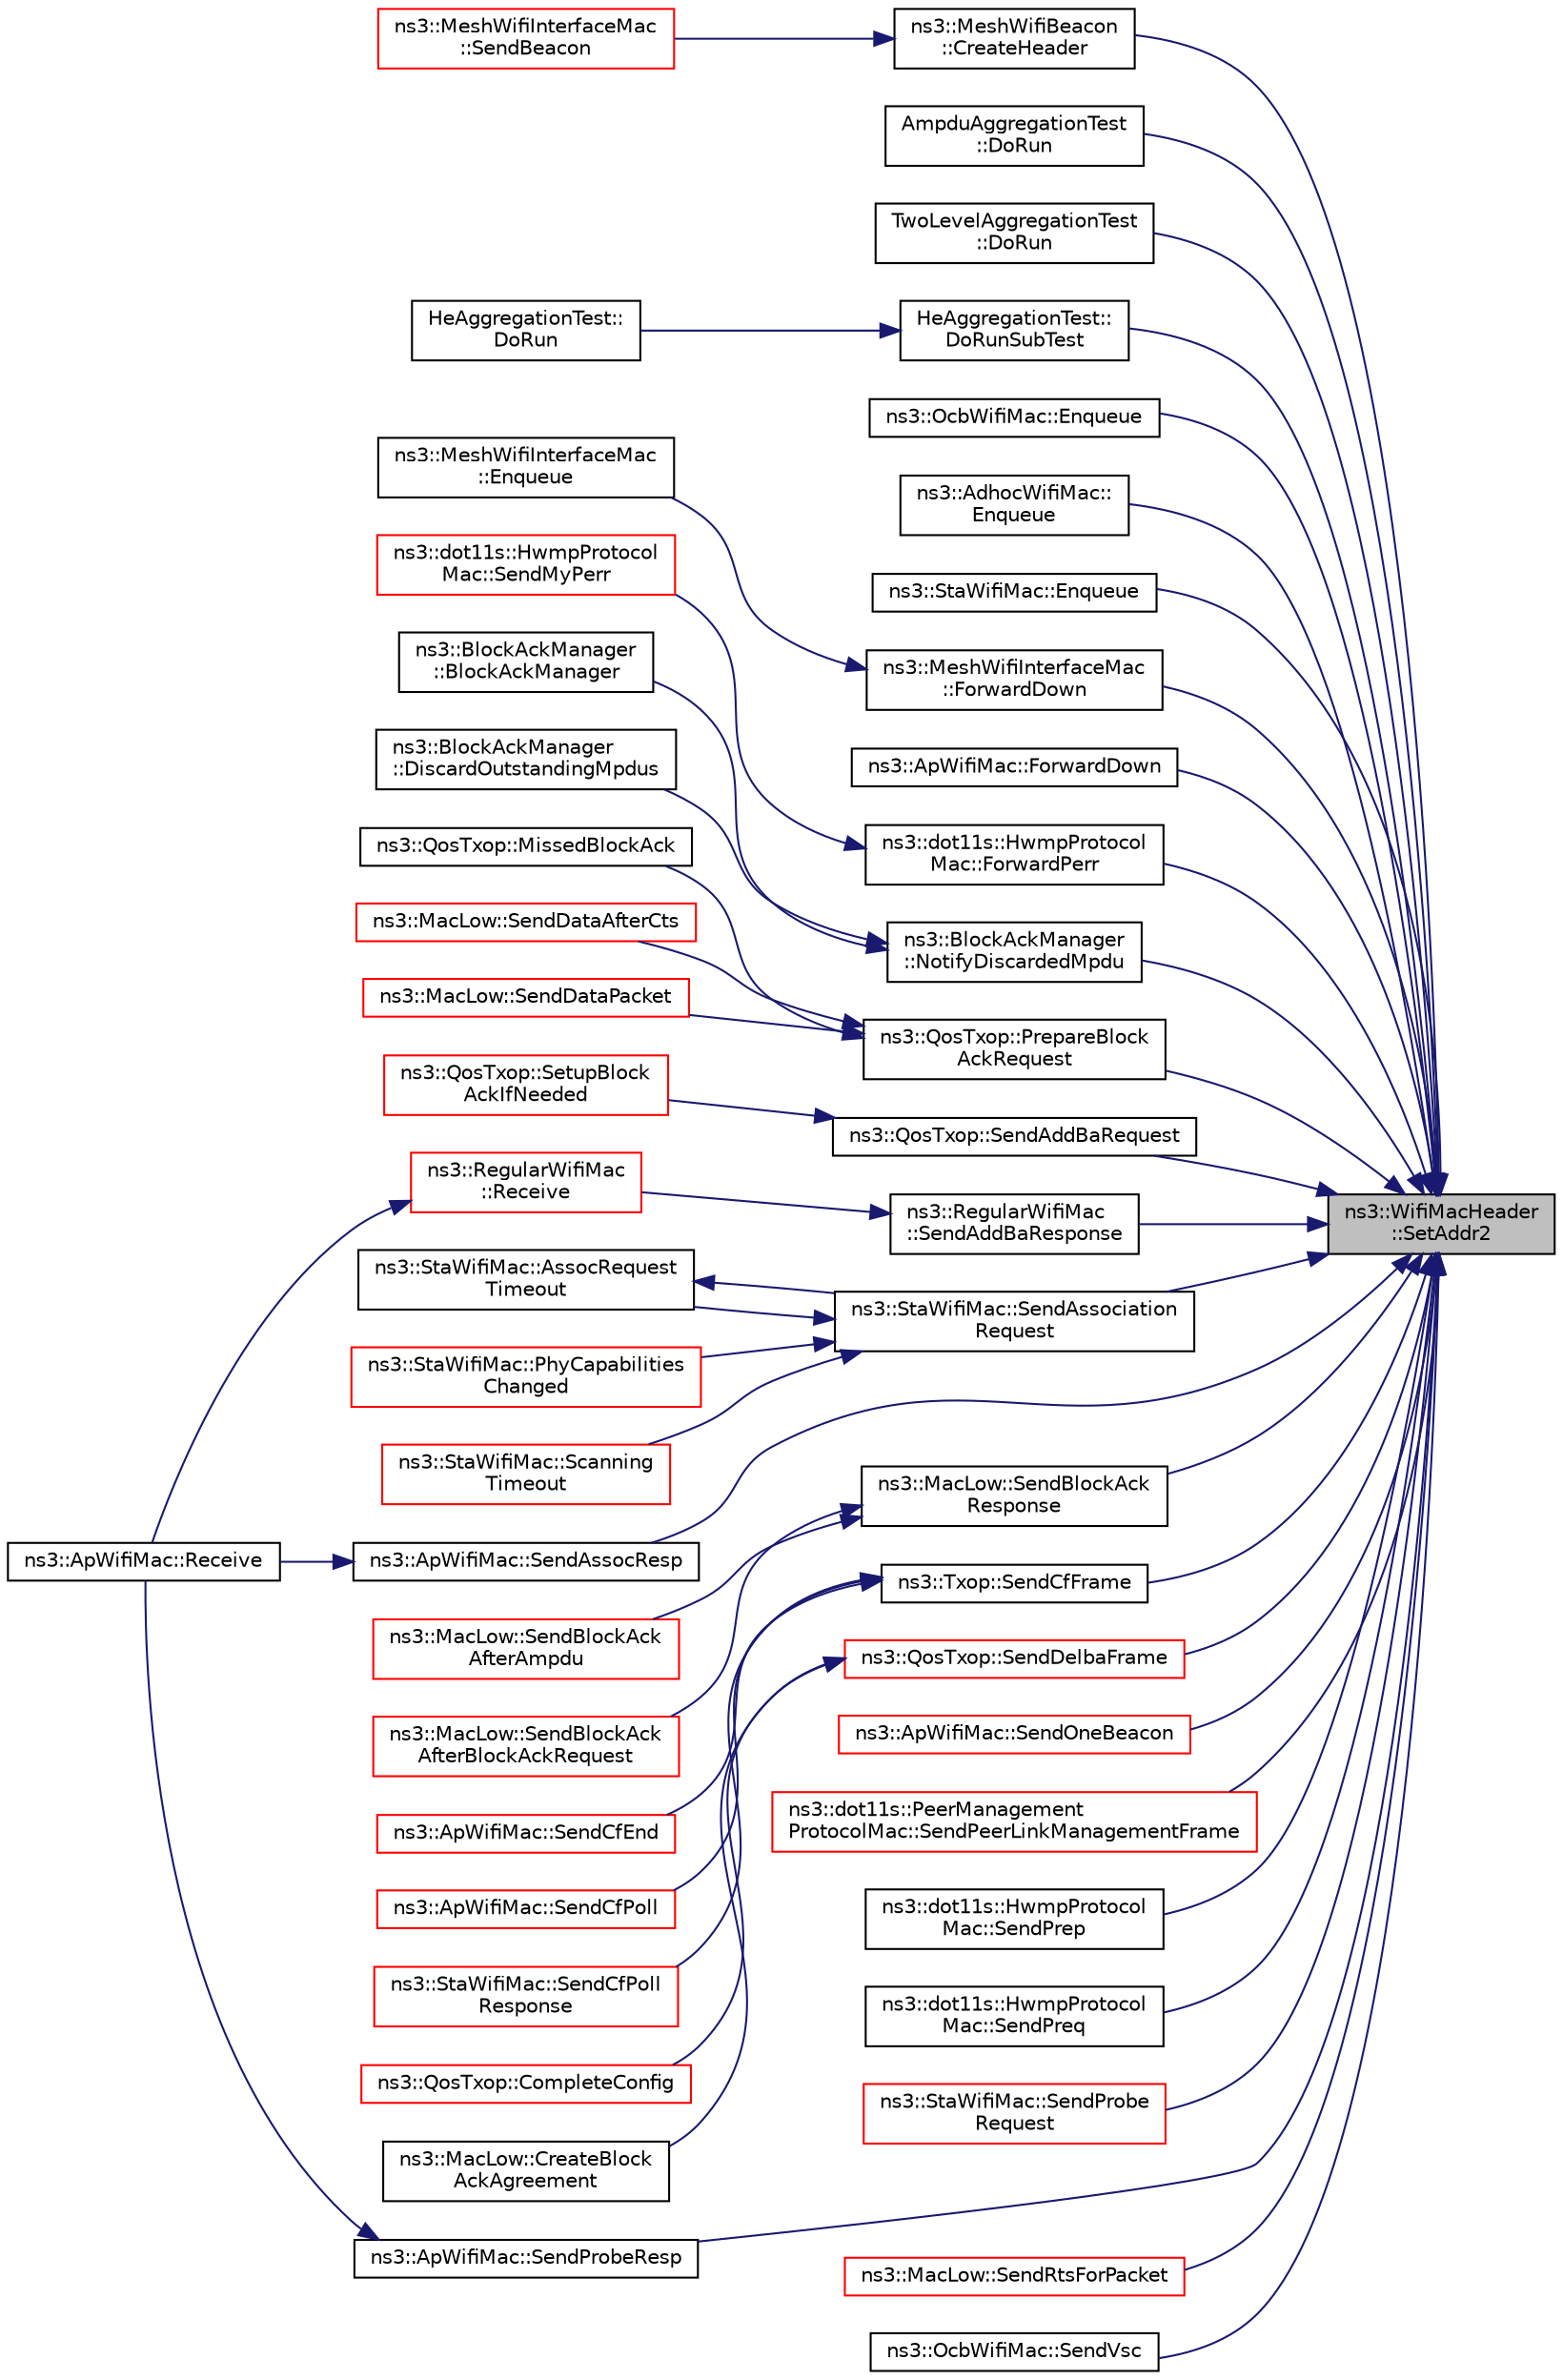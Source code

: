 digraph "ns3::WifiMacHeader::SetAddr2"
{
 // LATEX_PDF_SIZE
  edge [fontname="Helvetica",fontsize="10",labelfontname="Helvetica",labelfontsize="10"];
  node [fontname="Helvetica",fontsize="10",shape=record];
  rankdir="RL";
  Node1 [label="ns3::WifiMacHeader\l::SetAddr2",height=0.2,width=0.4,color="black", fillcolor="grey75", style="filled", fontcolor="black",tooltip="Fill the Address 2 field with the given address."];
  Node1 -> Node2 [dir="back",color="midnightblue",fontsize="10",style="solid",fontname="Helvetica"];
  Node2 [label="ns3::MeshWifiBeacon\l::CreateHeader",height=0.2,width=0.4,color="black", fillcolor="white", style="filled",URL="$classns3_1_1_mesh_wifi_beacon.html#a10959c88ec9587162cfebd1332e65a1b",tooltip="Create Wifi header for beacon frame."];
  Node2 -> Node3 [dir="back",color="midnightblue",fontsize="10",style="solid",fontname="Helvetica"];
  Node3 [label="ns3::MeshWifiInterfaceMac\l::SendBeacon",height=0.2,width=0.4,color="red", fillcolor="white", style="filled",URL="$classns3_1_1_mesh_wifi_interface_mac.html#ad83362b1af946376ee349a8ea0c4d7ba",tooltip="Send beacon."];
  Node1 -> Node7 [dir="back",color="midnightblue",fontsize="10",style="solid",fontname="Helvetica"];
  Node7 [label="AmpduAggregationTest\l::DoRun",height=0.2,width=0.4,color="black", fillcolor="white", style="filled",URL="$class_ampdu_aggregation_test.html#a7414dc8d4dd982ab4c1eaadb5b2c693d",tooltip="Implementation to actually run this TestCase."];
  Node1 -> Node8 [dir="back",color="midnightblue",fontsize="10",style="solid",fontname="Helvetica"];
  Node8 [label="TwoLevelAggregationTest\l::DoRun",height=0.2,width=0.4,color="black", fillcolor="white", style="filled",URL="$class_two_level_aggregation_test.html#a40c6f5f8be6c48673d0bfd218d95afe0",tooltip="Implementation to actually run this TestCase."];
  Node1 -> Node9 [dir="back",color="midnightblue",fontsize="10",style="solid",fontname="Helvetica"];
  Node9 [label="HeAggregationTest::\lDoRunSubTest",height=0.2,width=0.4,color="black", fillcolor="white", style="filled",URL="$class_he_aggregation_test.html#a2a6873db3bb78489db82a54591b429f3",tooltip="Run test for a given buffer size."];
  Node9 -> Node10 [dir="back",color="midnightblue",fontsize="10",style="solid",fontname="Helvetica"];
  Node10 [label="HeAggregationTest::\lDoRun",height=0.2,width=0.4,color="black", fillcolor="white", style="filled",URL="$class_he_aggregation_test.html#a064486621a42555204608de0af51006c",tooltip="Implementation to actually run this TestCase."];
  Node1 -> Node11 [dir="back",color="midnightblue",fontsize="10",style="solid",fontname="Helvetica"];
  Node11 [label="ns3::OcbWifiMac::Enqueue",height=0.2,width=0.4,color="black", fillcolor="white", style="filled",URL="$classns3_1_1_ocb_wifi_mac.html#a8bff620142abd07f3a1f7410f26502b7",tooltip=" "];
  Node1 -> Node12 [dir="back",color="midnightblue",fontsize="10",style="solid",fontname="Helvetica"];
  Node12 [label="ns3::AdhocWifiMac::\lEnqueue",height=0.2,width=0.4,color="black", fillcolor="white", style="filled",URL="$classns3_1_1_adhoc_wifi_mac.html#a476b75b5ca672a00be5234c507787968",tooltip=" "];
  Node1 -> Node13 [dir="back",color="midnightblue",fontsize="10",style="solid",fontname="Helvetica"];
  Node13 [label="ns3::StaWifiMac::Enqueue",height=0.2,width=0.4,color="black", fillcolor="white", style="filled",URL="$classns3_1_1_sta_wifi_mac.html#a27afdb3ba3ef301e240362f379d570f2",tooltip=" "];
  Node1 -> Node14 [dir="back",color="midnightblue",fontsize="10",style="solid",fontname="Helvetica"];
  Node14 [label="ns3::MeshWifiInterfaceMac\l::ForwardDown",height=0.2,width=0.4,color="black", fillcolor="white", style="filled",URL="$classns3_1_1_mesh_wifi_interface_mac.html#a0777f6d7898e1db7c6931450bb233c5c",tooltip="Send frame."];
  Node14 -> Node15 [dir="back",color="midnightblue",fontsize="10",style="solid",fontname="Helvetica"];
  Node15 [label="ns3::MeshWifiInterfaceMac\l::Enqueue",height=0.2,width=0.4,color="black", fillcolor="white", style="filled",URL="$classns3_1_1_mesh_wifi_interface_mac.html#acaa01779bd95e8c6af443a2a729fdab5",tooltip=" "];
  Node1 -> Node16 [dir="back",color="midnightblue",fontsize="10",style="solid",fontname="Helvetica"];
  Node16 [label="ns3::ApWifiMac::ForwardDown",height=0.2,width=0.4,color="black", fillcolor="white", style="filled",URL="$classns3_1_1_ap_wifi_mac.html#aa311e26f32fea82c50ac2d92ea627774",tooltip="Forward the packet down to DCF/EDCAF (enqueue the packet)."];
  Node1 -> Node17 [dir="back",color="midnightblue",fontsize="10",style="solid",fontname="Helvetica"];
  Node17 [label="ns3::dot11s::HwmpProtocol\lMac::ForwardPerr",height=0.2,width=0.4,color="black", fillcolor="white", style="filled",URL="$classns3_1_1dot11s_1_1_hwmp_protocol_mac.html#a5c927889164314cde5cf7c23cae3e7e3",tooltip="Forward a path error."];
  Node17 -> Node18 [dir="back",color="midnightblue",fontsize="10",style="solid",fontname="Helvetica"];
  Node18 [label="ns3::dot11s::HwmpProtocol\lMac::SendMyPerr",height=0.2,width=0.4,color="red", fillcolor="white", style="filled",URL="$classns3_1_1dot11s_1_1_hwmp_protocol_mac.html#a3c8878daa030be0bc4f5338ec9acf78f",tooltip="Send PERR function."];
  Node1 -> Node20 [dir="back",color="midnightblue",fontsize="10",style="solid",fontname="Helvetica"];
  Node20 [label="ns3::BlockAckManager\l::NotifyDiscardedMpdu",height=0.2,width=0.4,color="black", fillcolor="white", style="filled",URL="$classns3_1_1_block_ack_manager.html#a52420004449425a8ded4ecaf71f152e8",tooltip=" "];
  Node20 -> Node21 [dir="back",color="midnightblue",fontsize="10",style="solid",fontname="Helvetica"];
  Node21 [label="ns3::BlockAckManager\l::BlockAckManager",height=0.2,width=0.4,color="black", fillcolor="white", style="filled",URL="$classns3_1_1_block_ack_manager.html#a7a966d4ae9c3f2172545b76b7ccb8206",tooltip=" "];
  Node20 -> Node22 [dir="back",color="midnightblue",fontsize="10",style="solid",fontname="Helvetica"];
  Node22 [label="ns3::BlockAckManager\l::DiscardOutstandingMpdus",height=0.2,width=0.4,color="black", fillcolor="white", style="filled",URL="$classns3_1_1_block_ack_manager.html#a9cfdd60aad3cf88c4a2ba01bd3879e48",tooltip=" "];
  Node1 -> Node23 [dir="back",color="midnightblue",fontsize="10",style="solid",fontname="Helvetica"];
  Node23 [label="ns3::QosTxop::PrepareBlock\lAckRequest",height=0.2,width=0.4,color="black", fillcolor="white", style="filled",URL="$classns3_1_1_qos_txop.html#a9054cd15fbc2a253d7f0d416d8ec815b",tooltip=" "];
  Node23 -> Node24 [dir="back",color="midnightblue",fontsize="10",style="solid",fontname="Helvetica"];
  Node24 [label="ns3::QosTxop::MissedBlockAck",height=0.2,width=0.4,color="black", fillcolor="white", style="filled",URL="$classns3_1_1_qos_txop.html#a53f04ba906e1b7c99f35eafbb11d4479",tooltip="Event handler when a BlockAck timeout has occurred."];
  Node23 -> Node25 [dir="back",color="midnightblue",fontsize="10",style="solid",fontname="Helvetica"];
  Node25 [label="ns3::MacLow::SendDataAfterCts",height=0.2,width=0.4,color="red", fillcolor="white", style="filled",URL="$classns3_1_1_mac_low.html#a68c30ffb5ff64c0fa1defcfe6d751907",tooltip="Send Data after receiving CTS."];
  Node23 -> Node32 [dir="back",color="midnightblue",fontsize="10",style="solid",fontname="Helvetica"];
  Node32 [label="ns3::MacLow::SendDataPacket",height=0.2,width=0.4,color="red", fillcolor="white", style="filled",URL="$classns3_1_1_mac_low.html#ab177d7c7ba53c56f91612114412914bf",tooltip="Send Data packet, which can be Data-Ack or RTS-CTS-Data-Ack transaction."];
  Node1 -> Node33 [dir="back",color="midnightblue",fontsize="10",style="solid",fontname="Helvetica"];
  Node33 [label="ns3::QosTxop::SendAddBaRequest",height=0.2,width=0.4,color="black", fillcolor="white", style="filled",URL="$classns3_1_1_qos_txop.html#adc476656cc8dd13aefabf8b02269fa39",tooltip="Sends an ADDBA Request to establish a block ack agreement with STA addressed by recipient for TID tid..."];
  Node33 -> Node34 [dir="back",color="midnightblue",fontsize="10",style="solid",fontname="Helvetica"];
  Node34 [label="ns3::QosTxop::SetupBlock\lAckIfNeeded",height=0.2,width=0.4,color="red", fillcolor="white", style="filled",URL="$classns3_1_1_qos_txop.html#acffde8748620df9387b75cc6c576d536",tooltip="If number of packets in the queue reaches m_blockAckThreshold value, an ADDBA Request frame is sent t..."];
  Node1 -> Node37 [dir="back",color="midnightblue",fontsize="10",style="solid",fontname="Helvetica"];
  Node37 [label="ns3::RegularWifiMac\l::SendAddBaResponse",height=0.2,width=0.4,color="black", fillcolor="white", style="filled",URL="$classns3_1_1_regular_wifi_mac.html#a7f68e740fc48cfc03df7330077af8113",tooltip="This method can be called to accept a received ADDBA Request."];
  Node37 -> Node38 [dir="back",color="midnightblue",fontsize="10",style="solid",fontname="Helvetica"];
  Node38 [label="ns3::RegularWifiMac\l::Receive",height=0.2,width=0.4,color="red", fillcolor="white", style="filled",URL="$classns3_1_1_regular_wifi_mac.html#a9c308b2371936d72302e0d15bd2ec6ae",tooltip="This method acts as the MacRxMiddle receive callback and is invoked to notify us that a frame has bee..."];
  Node38 -> Node42 [dir="back",color="midnightblue",fontsize="10",style="solid",fontname="Helvetica"];
  Node42 [label="ns3::ApWifiMac::Receive",height=0.2,width=0.4,color="black", fillcolor="white", style="filled",URL="$classns3_1_1_ap_wifi_mac.html#af264125e11c4d132d18966a6aa02ace5",tooltip="This method acts as the MacRxMiddle receive callback and is invoked to notify us that a frame has bee..."];
  Node1 -> Node44 [dir="back",color="midnightblue",fontsize="10",style="solid",fontname="Helvetica"];
  Node44 [label="ns3::StaWifiMac::SendAssociation\lRequest",height=0.2,width=0.4,color="black", fillcolor="white", style="filled",URL="$classns3_1_1_sta_wifi_mac.html#af2ab6272caa11513770336a92cd714bc",tooltip="Forward an association or reassociation request packet to the DCF."];
  Node44 -> Node45 [dir="back",color="midnightblue",fontsize="10",style="solid",fontname="Helvetica"];
  Node45 [label="ns3::StaWifiMac::AssocRequest\lTimeout",height=0.2,width=0.4,color="black", fillcolor="white", style="filled",URL="$classns3_1_1_sta_wifi_mac.html#a76c7409a492791cc1c3f35d779072371",tooltip="This method is called after the association timeout occurred."];
  Node45 -> Node44 [dir="back",color="midnightblue",fontsize="10",style="solid",fontname="Helvetica"];
  Node44 -> Node46 [dir="back",color="midnightblue",fontsize="10",style="solid",fontname="Helvetica"];
  Node46 [label="ns3::StaWifiMac::PhyCapabilities\lChanged",height=0.2,width=0.4,color="red", fillcolor="white", style="filled",URL="$classns3_1_1_sta_wifi_mac.html#ab1221b9151a49b25c011f854215f35fb",tooltip="Indicate that PHY capabilities have changed."];
  Node44 -> Node48 [dir="back",color="midnightblue",fontsize="10",style="solid",fontname="Helvetica"];
  Node48 [label="ns3::StaWifiMac::Scanning\lTimeout",height=0.2,width=0.4,color="red", fillcolor="white", style="filled",URL="$classns3_1_1_sta_wifi_mac.html#a0813f90cc1f856b0907845686caa592f",tooltip="This method is called after wait beacon timeout or wait probe request timeout has occurred."];
  Node1 -> Node56 [dir="back",color="midnightblue",fontsize="10",style="solid",fontname="Helvetica"];
  Node56 [label="ns3::ApWifiMac::SendAssocResp",height=0.2,width=0.4,color="black", fillcolor="white", style="filled",URL="$classns3_1_1_ap_wifi_mac.html#ad7fef463a6076916fa1f5a989e56f13d",tooltip="Forward an association or a reassociation response packet to the DCF."];
  Node56 -> Node42 [dir="back",color="midnightblue",fontsize="10",style="solid",fontname="Helvetica"];
  Node1 -> Node57 [dir="back",color="midnightblue",fontsize="10",style="solid",fontname="Helvetica"];
  Node57 [label="ns3::MacLow::SendBlockAck\lResponse",height=0.2,width=0.4,color="black", fillcolor="white", style="filled",URL="$classns3_1_1_mac_low.html#a85c374be43ba3bd52fd1ad6efdfef6c6",tooltip="This method creates BlockAck frame with header equals to blockAck and start its transmission."];
  Node57 -> Node58 [dir="back",color="midnightblue",fontsize="10",style="solid",fontname="Helvetica"];
  Node58 [label="ns3::MacLow::SendBlockAck\lAfterAmpdu",height=0.2,width=0.4,color="red", fillcolor="white", style="filled",URL="$classns3_1_1_mac_low.html#af6e2acc771d188c0959871f142912296",tooltip="Invoked after an A-MPDU has been received."];
  Node57 -> Node59 [dir="back",color="midnightblue",fontsize="10",style="solid",fontname="Helvetica"];
  Node59 [label="ns3::MacLow::SendBlockAck\lAfterBlockAckRequest",height=0.2,width=0.4,color="red", fillcolor="white", style="filled",URL="$classns3_1_1_mac_low.html#a84b96c0cc6f32fca28576ec4df6a0853",tooltip="Invoked after that a BlockAckRequest has been received."];
  Node1 -> Node60 [dir="back",color="midnightblue",fontsize="10",style="solid",fontname="Helvetica"];
  Node60 [label="ns3::Txop::SendCfFrame",height=0.2,width=0.4,color="black", fillcolor="white", style="filled",URL="$classns3_1_1_txop.html#a9bd5d9353a092b4cfe7896451fb768d6",tooltip="Sends CF frame to STA with address addr."];
  Node60 -> Node61 [dir="back",color="midnightblue",fontsize="10",style="solid",fontname="Helvetica"];
  Node61 [label="ns3::ApWifiMac::SendCfEnd",height=0.2,width=0.4,color="red", fillcolor="white", style="filled",URL="$classns3_1_1_ap_wifi_mac.html#af00f4ecc30b8f864b9fd3ffc88e1694a",tooltip="Send a CF-End packet."];
  Node60 -> Node66 [dir="back",color="midnightblue",fontsize="10",style="solid",fontname="Helvetica"];
  Node66 [label="ns3::ApWifiMac::SendCfPoll",height=0.2,width=0.4,color="red", fillcolor="white", style="filled",URL="$classns3_1_1_ap_wifi_mac.html#a221026de06881ae5e6708884ca77ebcd",tooltip="Send a CF-Poll packet to the next polling STA."];
  Node60 -> Node67 [dir="back",color="midnightblue",fontsize="10",style="solid",fontname="Helvetica"];
  Node67 [label="ns3::StaWifiMac::SendCfPoll\lResponse",height=0.2,width=0.4,color="red", fillcolor="white", style="filled",URL="$classns3_1_1_sta_wifi_mac.html#a8592d07158ef04a73d9bfd8e655d04f3",tooltip="Forward a CF-Poll response packet to the CFP queue."];
  Node1 -> Node68 [dir="back",color="midnightblue",fontsize="10",style="solid",fontname="Helvetica"];
  Node68 [label="ns3::QosTxop::SendDelbaFrame",height=0.2,width=0.4,color="red", fillcolor="white", style="filled",URL="$classns3_1_1_qos_txop.html#aa05a8b97a1b5f7bb4589ad12ac2c08c5",tooltip="Sends DELBA frame to cancel a block ack agreement with STA addressed by addr for TID tid."];
  Node68 -> Node69 [dir="back",color="midnightblue",fontsize="10",style="solid",fontname="Helvetica"];
  Node69 [label="ns3::QosTxop::CompleteConfig",height=0.2,width=0.4,color="red", fillcolor="white", style="filled",URL="$classns3_1_1_qos_txop.html#ab523d3895d795b7be5abab62d14ecc51",tooltip="Complete block ack configuration."];
  Node68 -> Node71 [dir="back",color="midnightblue",fontsize="10",style="solid",fontname="Helvetica"];
  Node71 [label="ns3::MacLow::CreateBlock\lAckAgreement",height=0.2,width=0.4,color="black", fillcolor="white", style="filled",URL="$classns3_1_1_mac_low.html#ab70f7f727b5f9e1e1357a73e29ba7f82",tooltip=" "];
  Node1 -> Node73 [dir="back",color="midnightblue",fontsize="10",style="solid",fontname="Helvetica"];
  Node73 [label="ns3::ApWifiMac::SendOneBeacon",height=0.2,width=0.4,color="red", fillcolor="white", style="filled",URL="$classns3_1_1_ap_wifi_mac.html#a6c8cbc0fc95f3eaf4840d4ffcf78fac5",tooltip="Forward a beacon packet to the beacon special DCF."];
  Node1 -> Node77 [dir="back",color="midnightblue",fontsize="10",style="solid",fontname="Helvetica"];
  Node77 [label="ns3::dot11s::PeerManagement\lProtocolMac::SendPeerLinkManagementFrame",height=0.2,width=0.4,color="red", fillcolor="white", style="filled",URL="$classns3_1_1dot11s_1_1_peer_management_protocol_mac.html#ac115ede0884b0aab008867d5f4354e38",tooltip="Send peer link management frame function."];
  Node1 -> Node99 [dir="back",color="midnightblue",fontsize="10",style="solid",fontname="Helvetica"];
  Node99 [label="ns3::dot11s::HwmpProtocol\lMac::SendPrep",height=0.2,width=0.4,color="black", fillcolor="white", style="filled",URL="$classns3_1_1dot11s_1_1_hwmp_protocol_mac.html#a3269786a620f3f0d8943efe2f1a177c2",tooltip="Send PREP function."];
  Node1 -> Node100 [dir="back",color="midnightblue",fontsize="10",style="solid",fontname="Helvetica"];
  Node100 [label="ns3::dot11s::HwmpProtocol\lMac::SendPreq",height=0.2,width=0.4,color="black", fillcolor="white", style="filled",URL="$classns3_1_1dot11s_1_1_hwmp_protocol_mac.html#a1e2022e63e558dcc92eee7a10670a45a",tooltip="Send PREQ function."];
  Node1 -> Node101 [dir="back",color="midnightblue",fontsize="10",style="solid",fontname="Helvetica"];
  Node101 [label="ns3::StaWifiMac::SendProbe\lRequest",height=0.2,width=0.4,color="red", fillcolor="white", style="filled",URL="$classns3_1_1_sta_wifi_mac.html#a2280584632094368d217112ceb2c4e44",tooltip="Forward a probe request packet to the DCF."];
  Node1 -> Node102 [dir="back",color="midnightblue",fontsize="10",style="solid",fontname="Helvetica"];
  Node102 [label="ns3::ApWifiMac::SendProbeResp",height=0.2,width=0.4,color="black", fillcolor="white", style="filled",URL="$classns3_1_1_ap_wifi_mac.html#a0a9fcbd87326c5c56644deb3504038df",tooltip="Forward a probe response packet to the DCF."];
  Node102 -> Node42 [dir="back",color="midnightblue",fontsize="10",style="solid",fontname="Helvetica"];
  Node1 -> Node103 [dir="back",color="midnightblue",fontsize="10",style="solid",fontname="Helvetica"];
  Node103 [label="ns3::MacLow::SendRtsForPacket",height=0.2,width=0.4,color="red", fillcolor="white", style="filled",URL="$classns3_1_1_mac_low.html#ac472702b866a51ea2dfb7637381897aa",tooltip="Send RTS to begin RTS-CTS-Data-Ack transaction."];
  Node1 -> Node104 [dir="back",color="midnightblue",fontsize="10",style="solid",fontname="Helvetica"];
  Node104 [label="ns3::OcbWifiMac::SendVsc",height=0.2,width=0.4,color="black", fillcolor="white", style="filled",URL="$classns3_1_1_ocb_wifi_mac.html#a89a354cd6596253ce69e246f437d02f5",tooltip=" "];
}
